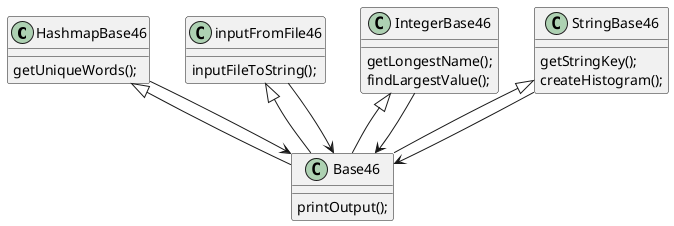@startuml
'https://plantuml.com/class-diagram


HashmapBase46 <|-- Base46
inputFromFile46 <|-- Base46
IntegerBase46 <|-- Base46
StringBase46 <|-- Base46

HashmapBase46 --> Base46
inputFromFile46 --> Base46
IntegerBase46 --> Base46
StringBase46 --> Base46

class Base46 {
    printOutput();
}
class HashmapBase46 {
    getUniqueWords();
}
class inputFromFile46 {
    inputFileToString();
}
class IntegerBase46 {
    getLongestName();
    findLargestValue();
}
class StringBase46 {
    getStringKey();
    createHistogram();
}

@enduml
